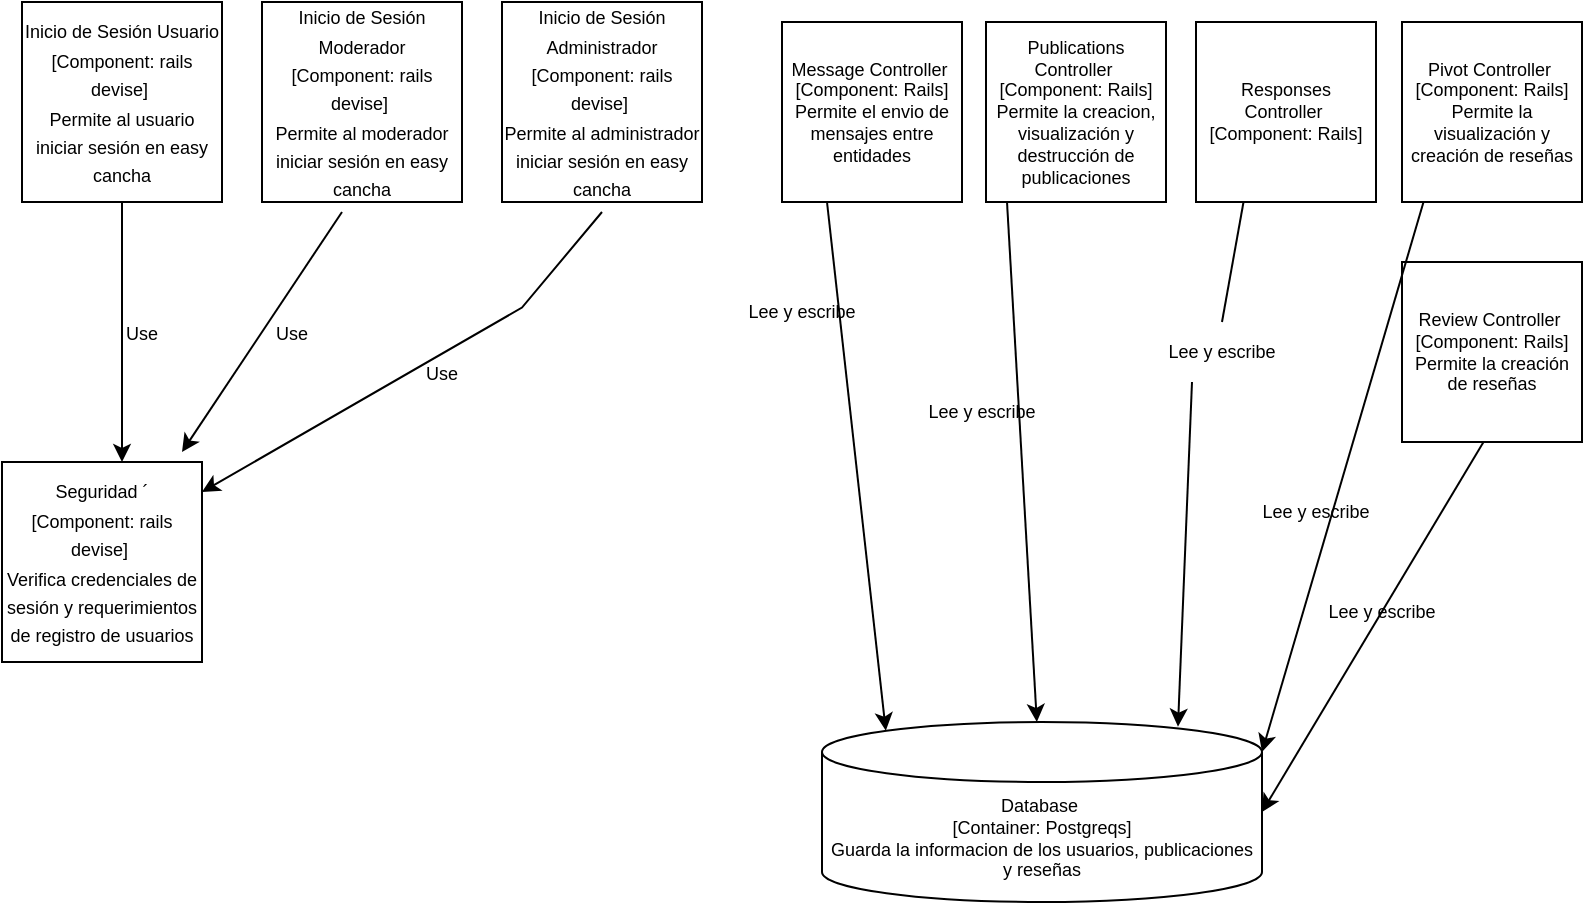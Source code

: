 <mxfile version="20.3.6" type="device"><diagram id="QKtCGlIhQwIIZiOi5hAg" name="Página-1"><mxGraphModel dx="1248" dy="700" grid="1" gridSize="10" guides="1" tooltips="1" connect="1" arrows="1" fold="1" page="1" pageScale="1" pageWidth="827" pageHeight="1169" math="0" shadow="0"><root><mxCell id="0"/><mxCell id="1" parent="0"/><mxCell id="GmpmmIhUXqwNejIU8Z2m-18" value="&lt;font style=&quot;font-size: 9px;&quot;&gt;Inicio de Sesión Usuario&lt;br&gt;[Component: rails devise]&amp;nbsp;&lt;br&gt;Permite al usuario iniciar sesión en easy cancha&lt;/font&gt;" style="whiteSpace=wrap;html=1;aspect=fixed;fillColor=#FFFFFF;" vertex="1" parent="1"><mxGeometry x="20" y="70" width="100" height="100" as="geometry"/></mxCell><mxCell id="GmpmmIhUXqwNejIU8Z2m-19" value="&lt;font style=&quot;font-size: 9px;&quot;&gt;Inicio de Sesión Moderador&lt;br&gt;[Component: rails devise]&amp;nbsp;&lt;br&gt;Permite al moderador iniciar sesión en easy cancha&lt;/font&gt;" style="whiteSpace=wrap;html=1;aspect=fixed;fillColor=#FFFFFF;" vertex="1" parent="1"><mxGeometry x="140" y="70" width="100" height="100" as="geometry"/></mxCell><mxCell id="GmpmmIhUXqwNejIU8Z2m-20" value="&lt;font style=&quot;font-size: 9px;&quot;&gt;Inicio de Sesión Administrador&lt;br&gt;[Component: rails devise]&amp;nbsp;&lt;br&gt;Permite al administrador iniciar sesión en easy cancha&lt;/font&gt;" style="whiteSpace=wrap;html=1;aspect=fixed;fillColor=#FFFFFF;" vertex="1" parent="1"><mxGeometry x="260" y="70" width="100" height="100" as="geometry"/></mxCell><mxCell id="GmpmmIhUXqwNejIU8Z2m-22" value="&lt;font style=&quot;font-size: 9px;&quot;&gt;Seguridad ´&lt;br&gt;[Component: rails devise]&amp;nbsp;&lt;br&gt;Verifica credenciales de sesión y requerimientos de registro de usuarios&lt;/font&gt;" style="whiteSpace=wrap;html=1;aspect=fixed;fillColor=#FFFFFF;" vertex="1" parent="1"><mxGeometry x="10" y="300" width="100" height="100" as="geometry"/></mxCell><mxCell id="GmpmmIhUXqwNejIU8Z2m-23" value="" style="endArrow=classic;html=1;rounded=0;exitX=0.5;exitY=1;exitDx=0;exitDy=0;" edge="1" parent="1" source="GmpmmIhUXqwNejIU8Z2m-18"><mxGeometry width="50" height="50" relative="1" as="geometry"><mxPoint x="100" y="260" as="sourcePoint"/><mxPoint x="70" y="300" as="targetPoint"/></mxGeometry></mxCell><mxCell id="GmpmmIhUXqwNejIU8Z2m-24" value="" style="endArrow=classic;html=1;rounded=0;exitX=0.5;exitY=1;exitDx=0;exitDy=0;" edge="1" parent="1"><mxGeometry width="50" height="50" relative="1" as="geometry"><mxPoint x="180" y="175" as="sourcePoint"/><mxPoint x="100" y="295" as="targetPoint"/></mxGeometry></mxCell><mxCell id="GmpmmIhUXqwNejIU8Z2m-25" value="" style="endArrow=classic;html=1;rounded=0;exitX=0.5;exitY=1;exitDx=0;exitDy=0;" edge="1" parent="1"><mxGeometry width="50" height="50" relative="1" as="geometry"><mxPoint x="310" y="175.0" as="sourcePoint"/><mxPoint x="110" y="315" as="targetPoint"/><Array as="points"><mxPoint x="270" y="222.79"/></Array></mxGeometry></mxCell><mxCell id="GmpmmIhUXqwNejIU8Z2m-27" value="&lt;font style=&quot;font-size: 9px;&quot;&gt;Use&lt;/font&gt;" style="text;html=1;strokeColor=none;fillColor=none;align=center;verticalAlign=middle;whiteSpace=wrap;rounded=0;" vertex="1" parent="1"><mxGeometry x="200" y="240" width="60" height="30" as="geometry"/></mxCell><mxCell id="GmpmmIhUXqwNejIU8Z2m-28" value="&lt;font style=&quot;font-size: 9px;&quot;&gt;Use&lt;/font&gt;" style="text;html=1;strokeColor=none;fillColor=none;align=center;verticalAlign=middle;whiteSpace=wrap;rounded=0;" vertex="1" parent="1"><mxGeometry x="50" y="220" width="60" height="30" as="geometry"/></mxCell><mxCell id="GmpmmIhUXqwNejIU8Z2m-29" value="&lt;font style=&quot;font-size: 9px;&quot;&gt;Use&lt;/font&gt;" style="text;html=1;strokeColor=none;fillColor=none;align=center;verticalAlign=middle;whiteSpace=wrap;rounded=0;" vertex="1" parent="1"><mxGeometry x="125" y="220" width="60" height="30" as="geometry"/></mxCell><mxCell id="GmpmmIhUXqwNejIU8Z2m-31" value="Message Controller&amp;nbsp;&lt;br&gt;[Component: Rails]&lt;br&gt;Permite el envio de mensajes entre entidades" style="whiteSpace=wrap;html=1;aspect=fixed;fontSize=9;fillColor=#FFFFFF;" vertex="1" parent="1"><mxGeometry x="400" y="80" width="90" height="90" as="geometry"/></mxCell><mxCell id="GmpmmIhUXqwNejIU8Z2m-32" value="Publications Controller&amp;nbsp;&lt;br&gt;[Component: Rails]&lt;br&gt;Permite la creacion, visualización y destrucción de publicaciones" style="whiteSpace=wrap;html=1;aspect=fixed;fontSize=9;fillColor=#FFFFFF;" vertex="1" parent="1"><mxGeometry x="502" y="80" width="90" height="90" as="geometry"/></mxCell><mxCell id="GmpmmIhUXqwNejIU8Z2m-33" value="Responses Controller&amp;nbsp;&lt;br&gt;[Component: Rails]&lt;br&gt;" style="whiteSpace=wrap;html=1;aspect=fixed;fontSize=9;fillColor=#FFFFFF;" vertex="1" parent="1"><mxGeometry x="607" y="80" width="90" height="90" as="geometry"/></mxCell><mxCell id="GmpmmIhUXqwNejIU8Z2m-34" value="Pivot Controller&amp;nbsp;&lt;br&gt;[Component: Rails]&lt;br&gt;Permite la visualización y creación de reseñas" style="whiteSpace=wrap;html=1;aspect=fixed;fontSize=9;fillColor=#FFFFFF;" vertex="1" parent="1"><mxGeometry x="710" y="80" width="90" height="90" as="geometry"/></mxCell><mxCell id="GmpmmIhUXqwNejIU8Z2m-35" value="Review Controller&amp;nbsp;&lt;br&gt;[Component: Rails]&lt;br&gt;Permite la creación de reseñas" style="whiteSpace=wrap;html=1;aspect=fixed;fontSize=9;fillColor=#FFFFFF;" vertex="1" parent="1"><mxGeometry x="710" y="200" width="90" height="90" as="geometry"/></mxCell><mxCell id="GmpmmIhUXqwNejIU8Z2m-36" value="Database&amp;nbsp;&lt;br&gt;[Container: Postgreqs]&lt;br&gt;Guarda la informacion de los usuarios, publicaciones y reseñas" style="shape=cylinder3;whiteSpace=wrap;html=1;boundedLbl=1;backgroundOutline=1;size=15;fontSize=9;fillColor=#FFFFFF;" vertex="1" parent="1"><mxGeometry x="420" y="430" width="220" height="90" as="geometry"/></mxCell><mxCell id="GmpmmIhUXqwNejIU8Z2m-37" value="" style="endArrow=classic;html=1;rounded=0;fontSize=9;exitX=0.25;exitY=1;exitDx=0;exitDy=0;entryX=0.145;entryY=0;entryDx=0;entryDy=4.35;entryPerimeter=0;" edge="1" parent="1" source="GmpmmIhUXqwNejIU8Z2m-31" target="GmpmmIhUXqwNejIU8Z2m-36"><mxGeometry width="50" height="50" relative="1" as="geometry"><mxPoint x="390" y="250" as="sourcePoint"/><mxPoint x="390" y="410" as="targetPoint"/></mxGeometry></mxCell><mxCell id="GmpmmIhUXqwNejIU8Z2m-38" value="" style="endArrow=classic;html=1;rounded=0;fontSize=9;exitX=0.25;exitY=1;exitDx=0;exitDy=0;" edge="1" parent="1" target="GmpmmIhUXqwNejIU8Z2m-36"><mxGeometry width="50" height="50" relative="1" as="geometry"><mxPoint x="512.5" y="170" as="sourcePoint"/><mxPoint x="480" y="410" as="targetPoint"/></mxGeometry></mxCell><mxCell id="GmpmmIhUXqwNejIU8Z2m-39" value="" style="endArrow=classic;html=1;rounded=0;fontSize=9;exitX=0.25;exitY=1;exitDx=0;exitDy=0;entryX=0.809;entryY=0.026;entryDx=0;entryDy=0;entryPerimeter=0;startArrow=none;" edge="1" parent="1" source="GmpmmIhUXqwNejIU8Z2m-44" target="GmpmmIhUXqwNejIU8Z2m-36"><mxGeometry width="50" height="50" relative="1" as="geometry"><mxPoint x="630.76" y="170" as="sourcePoint"/><mxPoint x="509.997" y="420" as="targetPoint"/></mxGeometry></mxCell><mxCell id="GmpmmIhUXqwNejIU8Z2m-40" value="" style="endArrow=classic;html=1;rounded=0;fontSize=9;exitX=0.25;exitY=1;exitDx=0;exitDy=0;entryX=1;entryY=0;entryDx=0;entryDy=15;entryPerimeter=0;" edge="1" parent="1" target="GmpmmIhUXqwNejIU8Z2m-36"><mxGeometry width="50" height="50" relative="1" as="geometry"><mxPoint x="720.76" y="170" as="sourcePoint"/><mxPoint x="599.997" y="420" as="targetPoint"/></mxGeometry></mxCell><mxCell id="GmpmmIhUXqwNejIU8Z2m-41" value="" style="endArrow=classic;html=1;rounded=0;fontSize=9;exitX=0.25;exitY=1;exitDx=0;exitDy=0;entryX=1;entryY=0.5;entryDx=0;entryDy=0;entryPerimeter=0;" edge="1" parent="1" target="GmpmmIhUXqwNejIU8Z2m-36"><mxGeometry width="50" height="50" relative="1" as="geometry"><mxPoint x="750.76" y="290" as="sourcePoint"/><mxPoint x="670" y="565" as="targetPoint"/></mxGeometry></mxCell><mxCell id="GmpmmIhUXqwNejIU8Z2m-42" value="Lee y escribe&lt;span style=&quot;color: rgba(0, 0, 0, 0); font-family: monospace; font-size: 0px; text-align: start;&quot;&gt;%3CmxGraphModel%3E%3Croot%3E%3CmxCell%20id%3D%220%22%2F%3E%3CmxCell%20id%3D%221%22%20parent%3D%220%22%2F%3E%3CmxCell%20id%3D%222%22%20value%3D%22%22%20style%3D%22endArrow%3Dclassic%3Bhtml%3D1%3Brounded%3D0%3BfontSize%3D9%3BexitX%3D0.25%3BexitY%3D1%3BexitDx%3D0%3BexitDy%3D0%3BentryX%3D1%3BentryY%3D0%3BentryDx%3D0%3BentryDy%3D15%3BentryPerimeter%3D0%3B%22%20edge%3D%221%22%20parent%3D%221%22%3E%3CmxGeometry%20width%3D%2250%22%20height%3D%2250%22%20relative%3D%221%22%20as%3D%22geometry%22%3E%3CmxPoint%20x%3D%22720.76%22%20y%3D%22170%22%20as%3D%22sourcePoint%22%2F%3E%3CmxPoint%20x%3D%22640%22%20y%3D%22445%22%20as%3D%22targetPoint%22%2F%3E%3C%2FmxGeometry%3E%3C%2FmxCell%3E%3C%2Froot%3E%3C%2FmxGraphModel%3E&lt;/span&gt;" style="text;html=1;strokeColor=none;fillColor=none;align=center;verticalAlign=middle;whiteSpace=wrap;rounded=0;fontSize=9;" vertex="1" parent="1"><mxGeometry x="380" y="210" width="60" height="30" as="geometry"/></mxCell><mxCell id="GmpmmIhUXqwNejIU8Z2m-43" value="Lee y escribe&lt;span style=&quot;color: rgba(0, 0, 0, 0); font-family: monospace; font-size: 0px; text-align: start;&quot;&gt;%3CmxGraphModel%3E%3Croot%3E%3CmxCell%20id%3D%220%22%2F%3E%3CmxCell%20id%3D%221%22%20parent%3D%220%22%2F%3E%3CmxCell%20id%3D%222%22%20value%3D%22%22%20style%3D%22endArrow%3Dclassic%3Bhtml%3D1%3Brounded%3D0%3BfontSize%3D9%3BexitX%3D0.25%3BexitY%3D1%3BexitDx%3D0%3BexitDy%3D0%3BentryX%3D1%3BentryY%3D0%3BentryDx%3D0%3BentryDy%3D15%3BentryPerimeter%3D0%3B%22%20edge%3D%221%22%20parent%3D%221%22%3E%3CmxGeometry%20width%3D%2250%22%20height%3D%2250%22%20relative%3D%221%22%20as%3D%22geometry%22%3E%3CmxPoint%20x%3D%22720.76%22%20y%3D%22170%22%20as%3D%22sourcePoint%22%2F%3E%3CmxPoint%20x%3D%22640%22%20y%3D%22445%22%20as%3D%22targetPoint%22%2F%3E%3C%2FmxGeometry%3E%3C%2FmxCell%3E%3C%2Froot%3E%3C%2FmxGraphModel%3E&lt;/span&gt;" style="text;html=1;strokeColor=none;fillColor=none;align=center;verticalAlign=middle;whiteSpace=wrap;rounded=0;fontSize=9;" vertex="1" parent="1"><mxGeometry x="470" y="260" width="60" height="30" as="geometry"/></mxCell><mxCell id="GmpmmIhUXqwNejIU8Z2m-44" value="Lee y escribe&lt;span style=&quot;color: rgba(0, 0, 0, 0); font-family: monospace; font-size: 0px; text-align: start;&quot;&gt;%3CmxGraphModel%3E%3Croot%3E%3CmxCell%20id%3D%220%22%2F%3E%3CmxCell%20id%3D%221%22%20parent%3D%220%22%2F%3E%3CmxCell%20id%3D%222%22%20value%3D%22%22%20style%3D%22endArrow%3Dclassic%3Bhtml%3D1%3Brounded%3D0%3BfontSize%3D9%3BexitX%3D0.25%3BexitY%3D1%3BexitDx%3D0%3BexitDy%3D0%3BentryX%3D1%3BentryY%3D0%3BentryDx%3D0%3BentryDy%3D15%3BentryPerimeter%3D0%3B%22%20edge%3D%221%22%20parent%3D%221%22%3E%3CmxGeometry%20width%3D%2250%22%20height%3D%2250%22%20relative%3D%221%22%20as%3D%22geometry%22%3E%3CmxPoint%20x%3D%22720.76%22%20y%3D%22170%22%20as%3D%22sourcePoint%22%2F%3E%3CmxPoint%20x%3D%22640%22%20y%3D%22445%22%20as%3D%22targetPoint%22%2F%3E%3C%2FmxGeometry%3E%3C%2FmxCell%3E%3C%2Froot%3E%3C%2FmxGraphModel%3E&lt;/span&gt;" style="text;html=1;strokeColor=none;fillColor=none;align=center;verticalAlign=middle;whiteSpace=wrap;rounded=0;fontSize=9;" vertex="1" parent="1"><mxGeometry x="590" y="230" width="60" height="30" as="geometry"/></mxCell><mxCell id="GmpmmIhUXqwNejIU8Z2m-45" value="" style="endArrow=none;html=1;rounded=0;fontSize=9;exitX=0.25;exitY=1;exitDx=0;exitDy=0;entryX=0.5;entryY=0;entryDx=0;entryDy=0;" edge="1" parent="1" target="GmpmmIhUXqwNejIU8Z2m-44"><mxGeometry width="50" height="50" relative="1" as="geometry"><mxPoint x="630.76" y="170" as="sourcePoint"/><mxPoint x="597.98" y="432.34" as="targetPoint"/></mxGeometry></mxCell><mxCell id="GmpmmIhUXqwNejIU8Z2m-46" value="Lee y escribe&lt;span style=&quot;color: rgba(0, 0, 0, 0); font-family: monospace; font-size: 0px; text-align: start;&quot;&gt;%3CmxGraphModel%3E%3Croot%3E%3CmxCell%20id%3D%220%22%2F%3E%3CmxCell%20id%3D%221%22%20parent%3D%220%22%2F%3E%3CmxCell%20id%3D%222%22%20value%3D%22%22%20style%3D%22endArrow%3Dclassic%3Bhtml%3D1%3Brounded%3D0%3BfontSize%3D9%3BexitX%3D0.25%3BexitY%3D1%3BexitDx%3D0%3BexitDy%3D0%3BentryX%3D1%3BentryY%3D0%3BentryDx%3D0%3BentryDy%3D15%3BentryPerimeter%3D0%3B%22%20edge%3D%221%22%20parent%3D%221%22%3E%3CmxGeometry%20width%3D%2250%22%20height%3D%2250%22%20relative%3D%221%22%20as%3D%22geometry%22%3E%3CmxPoint%20x%3D%22720.76%22%20y%3D%22170%22%20as%3D%22sourcePoint%22%2F%3E%3CmxPoint%20x%3D%22640%22%20y%3D%22445%22%20as%3D%22targetPoint%22%2F%3E%3C%2FmxGeometry%3E%3C%2FmxCell%3E%3C%2Froot%3E%3C%2FmxGraphModel%3E&lt;/span&gt;" style="text;html=1;strokeColor=none;fillColor=none;align=center;verticalAlign=middle;whiteSpace=wrap;rounded=0;fontSize=9;" vertex="1" parent="1"><mxGeometry x="637" y="310" width="60" height="30" as="geometry"/></mxCell><mxCell id="GmpmmIhUXqwNejIU8Z2m-48" value="Lee y escribe&lt;span style=&quot;color: rgba(0, 0, 0, 0); font-family: monospace; font-size: 0px; text-align: start;&quot;&gt;%3CmxGraphModel%3E%3Croot%3E%3CmxCell%20id%3D%220%22%2F%3E%3CmxCell%20id%3D%221%22%20parent%3D%220%22%2F%3E%3CmxCell%20id%3D%222%22%20value%3D%22%22%20style%3D%22endArrow%3Dclassic%3Bhtml%3D1%3Brounded%3D0%3BfontSize%3D9%3BexitX%3D0.25%3BexitY%3D1%3BexitDx%3D0%3BexitDy%3D0%3BentryX%3D1%3BentryY%3D0%3BentryDx%3D0%3BentryDy%3D15%3BentryPerimeter%3D0%3B%22%20edge%3D%221%22%20parent%3D%221%22%3E%3CmxGeometry%20width%3D%2250%22%20height%3D%2250%22%20relative%3D%221%22%20as%3D%22geometry%22%3E%3CmxPoint%20x%3D%22720.76%22%20y%3D%22170%22%20as%3D%22sourcePoint%22%2F%3E%3CmxPoint%20x%3D%22640%22%20y%3D%22445%22%20as%3D%22targetPoint%22%2F%3E%3C%2FmxGeometry%3E%3C%2FmxCell%3E%3C%2Froot%3E%3C%2FmxGraphModel%3E&lt;/span&gt;" style="text;html=1;strokeColor=none;fillColor=none;align=center;verticalAlign=middle;whiteSpace=wrap;rounded=0;fontSize=9;" vertex="1" parent="1"><mxGeometry x="670" y="360" width="60" height="30" as="geometry"/></mxCell></root></mxGraphModel></diagram></mxfile>